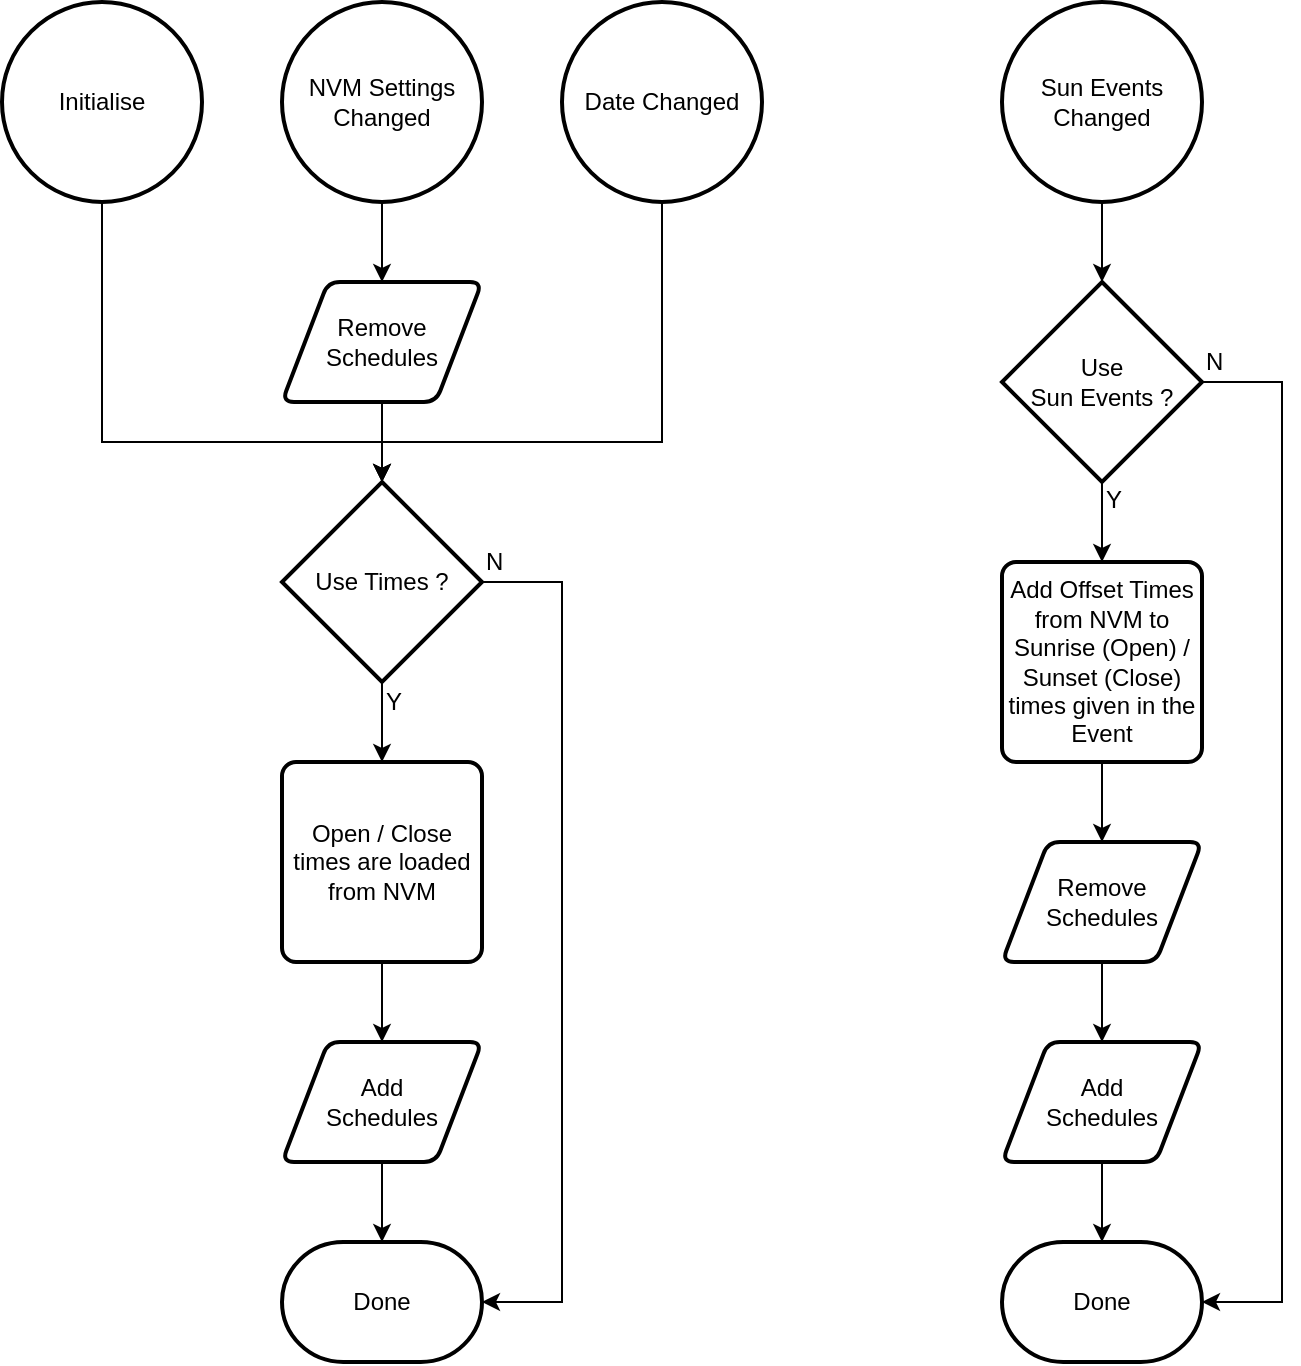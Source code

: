 <mxfile version="10.7.3"><diagram id="ABsqc7fGYFSx5MIq9HMu" name="Page-1"><mxGraphModel dx="1394" dy="757" grid="1" gridSize="10" guides="1" tooltips="1" connect="1" arrows="1" fold="1" page="1" pageScale="1" pageWidth="827" pageHeight="1169" math="0" shadow="0"><root><mxCell id="0"/><mxCell id="1" parent="0"/><mxCell id="ISnvdNIB8e11G1WRKLFT-51" style="edgeStyle=orthogonalEdgeStyle;rounded=0;orthogonalLoop=1;jettySize=auto;html=1;entryX=0.5;entryY=0;entryDx=0;entryDy=0;entryPerimeter=0;" edge="1" parent="1" source="ISnvdNIB8e11G1WRKLFT-1" target="ISnvdNIB8e11G1WRKLFT-16"><mxGeometry relative="1" as="geometry"><Array as="points"><mxPoint x="143" y="260"/><mxPoint x="283" y="260"/></Array></mxGeometry></mxCell><mxCell id="ISnvdNIB8e11G1WRKLFT-1" value="Initialise" style="strokeWidth=2;html=1;shape=mxgraph.flowchart.start_2;whiteSpace=wrap;" vertex="1" parent="1"><mxGeometry x="93" y="40" width="100" height="100" as="geometry"/></mxCell><mxCell id="ISnvdNIB8e11G1WRKLFT-37" style="edgeStyle=orthogonalEdgeStyle;rounded=0;orthogonalLoop=1;jettySize=auto;html=1;entryX=0.5;entryY=0;entryDx=0;entryDy=0;entryPerimeter=0;" edge="1" parent="1" source="ISnvdNIB8e11G1WRKLFT-2" target="ISnvdNIB8e11G1WRKLFT-5"><mxGeometry relative="1" as="geometry"/></mxCell><mxCell id="ISnvdNIB8e11G1WRKLFT-2" value="Sun Events Changed" style="strokeWidth=2;html=1;shape=mxgraph.flowchart.start_2;whiteSpace=wrap;" vertex="1" parent="1"><mxGeometry x="593" y="40" width="100" height="100" as="geometry"/></mxCell><mxCell id="ISnvdNIB8e11G1WRKLFT-25" style="edgeStyle=orthogonalEdgeStyle;rounded=0;orthogonalLoop=1;jettySize=auto;html=1;entryX=0.5;entryY=0;entryDx=0;entryDy=0;" edge="1" parent="1" source="ISnvdNIB8e11G1WRKLFT-3" target="ISnvdNIB8e11G1WRKLFT-8"><mxGeometry relative="1" as="geometry"/></mxCell><mxCell id="ISnvdNIB8e11G1WRKLFT-3" value="NVM Settings Changed" style="strokeWidth=2;html=1;shape=mxgraph.flowchart.start_2;whiteSpace=wrap;" vertex="1" parent="1"><mxGeometry x="233" y="40" width="100" height="100" as="geometry"/></mxCell><mxCell id="ISnvdNIB8e11G1WRKLFT-38" style="edgeStyle=orthogonalEdgeStyle;rounded=0;orthogonalLoop=1;jettySize=auto;html=1;exitX=0.5;exitY=1;exitDx=0;exitDy=0;exitPerimeter=0;entryX=0.5;entryY=0;entryDx=0;entryDy=0;" edge="1" parent="1" source="ISnvdNIB8e11G1WRKLFT-5" target="ISnvdNIB8e11G1WRKLFT-13"><mxGeometry relative="1" as="geometry"/></mxCell><mxCell id="ISnvdNIB8e11G1WRKLFT-42" style="edgeStyle=orthogonalEdgeStyle;rounded=0;orthogonalLoop=1;jettySize=auto;html=1;exitX=1;exitY=0.5;exitDx=0;exitDy=0;exitPerimeter=0;entryX=1;entryY=0.5;entryDx=0;entryDy=0;entryPerimeter=0;" edge="1" parent="1" source="ISnvdNIB8e11G1WRKLFT-5" target="ISnvdNIB8e11G1WRKLFT-20"><mxGeometry relative="1" as="geometry"><Array as="points"><mxPoint x="733" y="230"/><mxPoint x="733" y="690"/></Array></mxGeometry></mxCell><mxCell id="ISnvdNIB8e11G1WRKLFT-5" value="Use&lt;br&gt;Sun Events ?" style="strokeWidth=2;html=1;shape=mxgraph.flowchart.decision;whiteSpace=wrap;" vertex="1" parent="1"><mxGeometry x="593" y="180" width="100" height="100" as="geometry"/></mxCell><mxCell id="ISnvdNIB8e11G1WRKLFT-49" style="edgeStyle=orthogonalEdgeStyle;rounded=0;orthogonalLoop=1;jettySize=auto;html=1;entryX=0.5;entryY=0;entryDx=0;entryDy=0;entryPerimeter=0;" edge="1" parent="1" source="ISnvdNIB8e11G1WRKLFT-8" target="ISnvdNIB8e11G1WRKLFT-16"><mxGeometry relative="1" as="geometry"/></mxCell><mxCell id="ISnvdNIB8e11G1WRKLFT-8" value="Remove Schedules" style="verticalLabelPosition=middle;verticalAlign=middle;html=1;strokeWidth=2;shape=parallelogram;perimeter=parallelogramPerimeter;whiteSpace=wrap;rounded=1;arcSize=12;size=0.23;labelPosition=center;align=center;" vertex="1" parent="1"><mxGeometry x="233" y="180" width="100" height="60" as="geometry"/></mxCell><mxCell id="ISnvdNIB8e11G1WRKLFT-34" style="edgeStyle=orthogonalEdgeStyle;rounded=0;orthogonalLoop=1;jettySize=auto;html=1;exitX=0.5;exitY=1;exitDx=0;exitDy=0;entryX=0.5;entryY=0;entryDx=0;entryDy=0;entryPerimeter=0;" edge="1" parent="1" source="ISnvdNIB8e11G1WRKLFT-9" target="ISnvdNIB8e11G1WRKLFT-19"><mxGeometry relative="1" as="geometry"/></mxCell><mxCell id="ISnvdNIB8e11G1WRKLFT-9" value="Add&lt;br&gt;Schedules" style="verticalLabelPosition=middle;verticalAlign=middle;html=1;strokeWidth=2;shape=parallelogram;perimeter=parallelogramPerimeter;whiteSpace=wrap;rounded=1;arcSize=12;size=0.23;labelPosition=center;align=center;" vertex="1" parent="1"><mxGeometry x="233" y="560" width="100" height="60" as="geometry"/></mxCell><mxCell id="ISnvdNIB8e11G1WRKLFT-39" style="edgeStyle=orthogonalEdgeStyle;rounded=0;orthogonalLoop=1;jettySize=auto;html=1;exitX=0.5;exitY=1;exitDx=0;exitDy=0;entryX=0.5;entryY=0;entryDx=0;entryDy=0;" edge="1" parent="1" source="ISnvdNIB8e11G1WRKLFT-13" target="ISnvdNIB8e11G1WRKLFT-17"><mxGeometry relative="1" as="geometry"/></mxCell><mxCell id="ISnvdNIB8e11G1WRKLFT-13" value="Add Offset Times from NVM to Sunrise (Open) / Sunset (Close) times given in the Event" style="rounded=1;whiteSpace=wrap;html=1;absoluteArcSize=1;arcSize=14;strokeWidth=2;" vertex="1" parent="1"><mxGeometry x="593" y="320" width="100" height="100" as="geometry"/></mxCell><mxCell id="ISnvdNIB8e11G1WRKLFT-33" style="edgeStyle=orthogonalEdgeStyle;rounded=0;orthogonalLoop=1;jettySize=auto;html=1;exitX=0.5;exitY=1;exitDx=0;exitDy=0;entryX=0.5;entryY=0;entryDx=0;entryDy=0;" edge="1" parent="1" source="ISnvdNIB8e11G1WRKLFT-14" target="ISnvdNIB8e11G1WRKLFT-9"><mxGeometry relative="1" as="geometry"/></mxCell><mxCell id="ISnvdNIB8e11G1WRKLFT-14" value="Open / Close times are loaded from NVM" style="rounded=1;whiteSpace=wrap;html=1;absoluteArcSize=1;arcSize=14;strokeWidth=2;" vertex="1" parent="1"><mxGeometry x="233" y="420" width="100" height="100" as="geometry"/></mxCell><mxCell id="ISnvdNIB8e11G1WRKLFT-50" style="edgeStyle=orthogonalEdgeStyle;rounded=0;orthogonalLoop=1;jettySize=auto;html=1;entryX=0.5;entryY=0;entryDx=0;entryDy=0;entryPerimeter=0;" edge="1" parent="1" source="ISnvdNIB8e11G1WRKLFT-15" target="ISnvdNIB8e11G1WRKLFT-16"><mxGeometry relative="1" as="geometry"><Array as="points"><mxPoint x="423" y="260"/><mxPoint x="283" y="260"/></Array></mxGeometry></mxCell><mxCell id="ISnvdNIB8e11G1WRKLFT-15" value="Date Changed" style="strokeWidth=2;html=1;shape=mxgraph.flowchart.start_2;whiteSpace=wrap;" vertex="1" parent="1"><mxGeometry x="373" y="40" width="100" height="100" as="geometry"/></mxCell><mxCell id="ISnvdNIB8e11G1WRKLFT-32" style="edgeStyle=orthogonalEdgeStyle;rounded=0;orthogonalLoop=1;jettySize=auto;html=1;exitX=0.5;exitY=1;exitDx=0;exitDy=0;exitPerimeter=0;entryX=0.5;entryY=0;entryDx=0;entryDy=0;" edge="1" parent="1" source="ISnvdNIB8e11G1WRKLFT-16" target="ISnvdNIB8e11G1WRKLFT-14"><mxGeometry relative="1" as="geometry"/></mxCell><mxCell id="ISnvdNIB8e11G1WRKLFT-35" style="edgeStyle=orthogonalEdgeStyle;rounded=0;orthogonalLoop=1;jettySize=auto;html=1;exitX=1;exitY=0.5;exitDx=0;exitDy=0;exitPerimeter=0;entryX=1;entryY=0.5;entryDx=0;entryDy=0;entryPerimeter=0;" edge="1" parent="1" source="ISnvdNIB8e11G1WRKLFT-16" target="ISnvdNIB8e11G1WRKLFT-19"><mxGeometry relative="1" as="geometry"><Array as="points"><mxPoint x="373" y="330"/><mxPoint x="373" y="690"/></Array></mxGeometry></mxCell><mxCell id="ISnvdNIB8e11G1WRKLFT-16" value="Use Times ?" style="strokeWidth=2;html=1;shape=mxgraph.flowchart.decision;whiteSpace=wrap;" vertex="1" parent="1"><mxGeometry x="233" y="280" width="100" height="100" as="geometry"/></mxCell><mxCell id="ISnvdNIB8e11G1WRKLFT-40" style="edgeStyle=orthogonalEdgeStyle;rounded=0;orthogonalLoop=1;jettySize=auto;html=1;exitX=0.5;exitY=1;exitDx=0;exitDy=0;entryX=0.5;entryY=0;entryDx=0;entryDy=0;" edge="1" parent="1" source="ISnvdNIB8e11G1WRKLFT-17" target="ISnvdNIB8e11G1WRKLFT-18"><mxGeometry relative="1" as="geometry"/></mxCell><mxCell id="ISnvdNIB8e11G1WRKLFT-17" value="Remove Schedules" style="verticalLabelPosition=middle;verticalAlign=middle;html=1;strokeWidth=2;shape=parallelogram;perimeter=parallelogramPerimeter;whiteSpace=wrap;rounded=1;arcSize=12;size=0.23;labelPosition=center;align=center;" vertex="1" parent="1"><mxGeometry x="593" y="460" width="100" height="60" as="geometry"/></mxCell><mxCell id="ISnvdNIB8e11G1WRKLFT-41" style="edgeStyle=orthogonalEdgeStyle;rounded=0;orthogonalLoop=1;jettySize=auto;html=1;exitX=0.5;exitY=1;exitDx=0;exitDy=0;entryX=0.5;entryY=0;entryDx=0;entryDy=0;entryPerimeter=0;" edge="1" parent="1" source="ISnvdNIB8e11G1WRKLFT-18" target="ISnvdNIB8e11G1WRKLFT-20"><mxGeometry relative="1" as="geometry"/></mxCell><mxCell id="ISnvdNIB8e11G1WRKLFT-18" value="Add&lt;br&gt;Schedules" style="verticalLabelPosition=middle;verticalAlign=middle;html=1;strokeWidth=2;shape=parallelogram;perimeter=parallelogramPerimeter;whiteSpace=wrap;rounded=1;arcSize=12;size=0.23;labelPosition=center;align=center;" vertex="1" parent="1"><mxGeometry x="593" y="560" width="100" height="60" as="geometry"/></mxCell><mxCell id="ISnvdNIB8e11G1WRKLFT-19" value="Done" style="strokeWidth=2;html=1;shape=mxgraph.flowchart.terminator;whiteSpace=wrap;" vertex="1" parent="1"><mxGeometry x="233" y="660" width="100" height="60" as="geometry"/></mxCell><mxCell id="ISnvdNIB8e11G1WRKLFT-20" value="Done" style="strokeWidth=2;html=1;shape=mxgraph.flowchart.terminator;whiteSpace=wrap;" vertex="1" parent="1"><mxGeometry x="593" y="660" width="100" height="60" as="geometry"/></mxCell><mxCell id="ISnvdNIB8e11G1WRKLFT-44" value="N" style="text;html=1;resizable=0;points=[];autosize=1;align=left;verticalAlign=top;spacingTop=-4;" vertex="1" parent="1"><mxGeometry x="693" y="210" width="20" height="20" as="geometry"/></mxCell><mxCell id="ISnvdNIB8e11G1WRKLFT-45" value="Y" style="text;html=1;resizable=0;points=[];autosize=1;align=left;verticalAlign=top;spacingTop=-4;" vertex="1" parent="1"><mxGeometry x="283" y="380" width="20" height="20" as="geometry"/></mxCell><mxCell id="ISnvdNIB8e11G1WRKLFT-46" value="Y" style="text;html=1;resizable=0;points=[];autosize=1;align=left;verticalAlign=top;spacingTop=-4;" vertex="1" parent="1"><mxGeometry x="643" y="279" width="20" height="20" as="geometry"/></mxCell><mxCell id="ISnvdNIB8e11G1WRKLFT-48" value="N" style="text;html=1;resizable=0;points=[];autosize=1;align=left;verticalAlign=top;spacingTop=-4;" vertex="1" parent="1"><mxGeometry x="333" y="310" width="20" height="20" as="geometry"/></mxCell></root></mxGraphModel></diagram></mxfile>